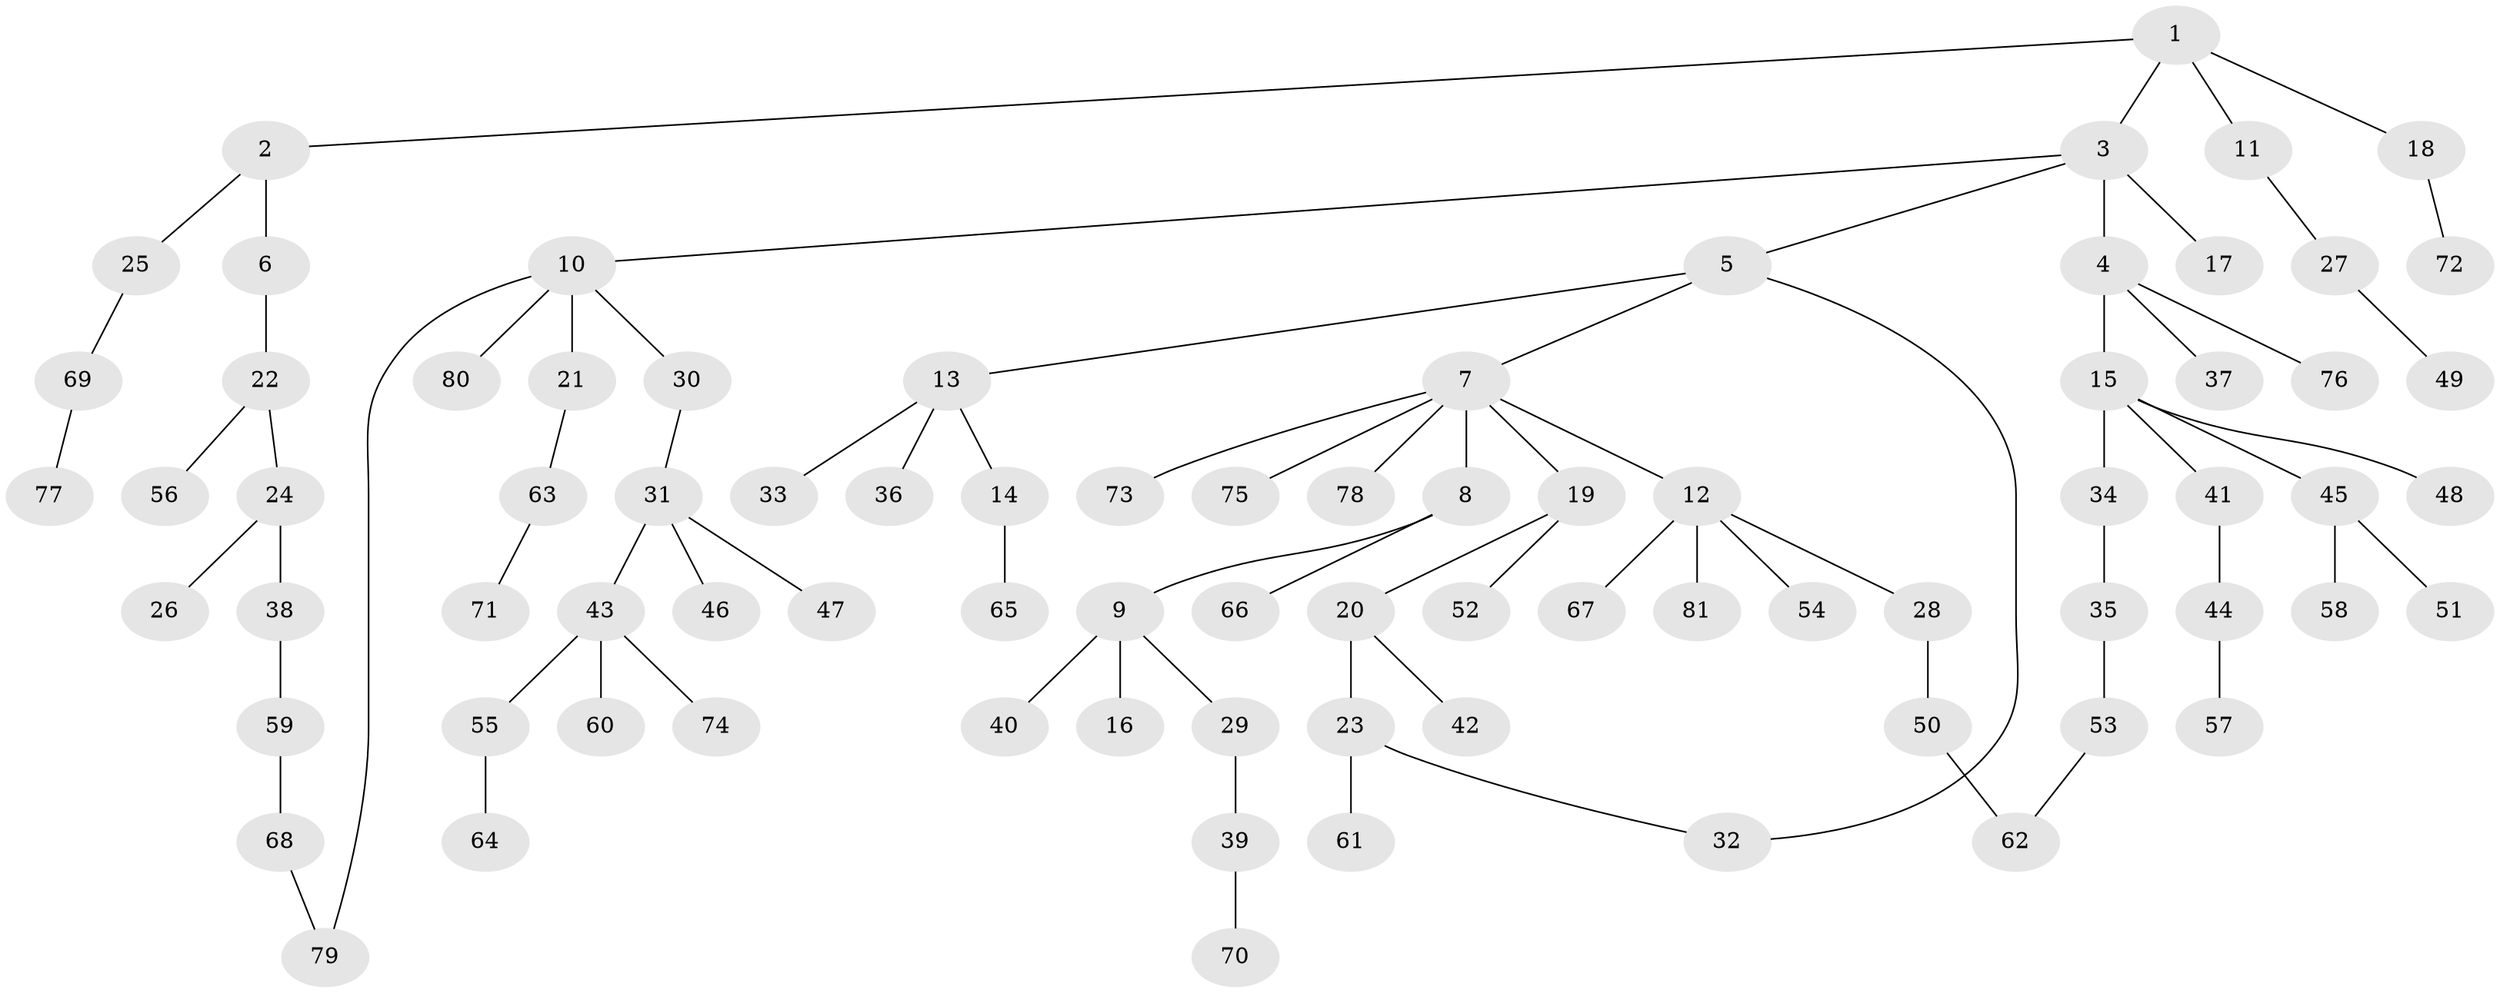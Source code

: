 // Generated by graph-tools (version 1.1) at 2025/25/03/09/25 03:25:30]
// undirected, 81 vertices, 83 edges
graph export_dot {
graph [start="1"]
  node [color=gray90,style=filled];
  1;
  2;
  3;
  4;
  5;
  6;
  7;
  8;
  9;
  10;
  11;
  12;
  13;
  14;
  15;
  16;
  17;
  18;
  19;
  20;
  21;
  22;
  23;
  24;
  25;
  26;
  27;
  28;
  29;
  30;
  31;
  32;
  33;
  34;
  35;
  36;
  37;
  38;
  39;
  40;
  41;
  42;
  43;
  44;
  45;
  46;
  47;
  48;
  49;
  50;
  51;
  52;
  53;
  54;
  55;
  56;
  57;
  58;
  59;
  60;
  61;
  62;
  63;
  64;
  65;
  66;
  67;
  68;
  69;
  70;
  71;
  72;
  73;
  74;
  75;
  76;
  77;
  78;
  79;
  80;
  81;
  1 -- 2;
  1 -- 3;
  1 -- 11;
  1 -- 18;
  2 -- 6;
  2 -- 25;
  3 -- 4;
  3 -- 5;
  3 -- 10;
  3 -- 17;
  4 -- 15;
  4 -- 37;
  4 -- 76;
  5 -- 7;
  5 -- 13;
  5 -- 32;
  6 -- 22;
  7 -- 8;
  7 -- 12;
  7 -- 19;
  7 -- 73;
  7 -- 75;
  7 -- 78;
  8 -- 9;
  8 -- 66;
  9 -- 16;
  9 -- 29;
  9 -- 40;
  10 -- 21;
  10 -- 30;
  10 -- 79;
  10 -- 80;
  11 -- 27;
  12 -- 28;
  12 -- 54;
  12 -- 67;
  12 -- 81;
  13 -- 14;
  13 -- 33;
  13 -- 36;
  14 -- 65;
  15 -- 34;
  15 -- 41;
  15 -- 45;
  15 -- 48;
  18 -- 72;
  19 -- 20;
  19 -- 52;
  20 -- 23;
  20 -- 42;
  21 -- 63;
  22 -- 24;
  22 -- 56;
  23 -- 32;
  23 -- 61;
  24 -- 26;
  24 -- 38;
  25 -- 69;
  27 -- 49;
  28 -- 50;
  29 -- 39;
  30 -- 31;
  31 -- 43;
  31 -- 46;
  31 -- 47;
  34 -- 35;
  35 -- 53;
  38 -- 59;
  39 -- 70;
  41 -- 44;
  43 -- 55;
  43 -- 60;
  43 -- 74;
  44 -- 57;
  45 -- 51;
  45 -- 58;
  50 -- 62;
  53 -- 62;
  55 -- 64;
  59 -- 68;
  63 -- 71;
  68 -- 79;
  69 -- 77;
}
